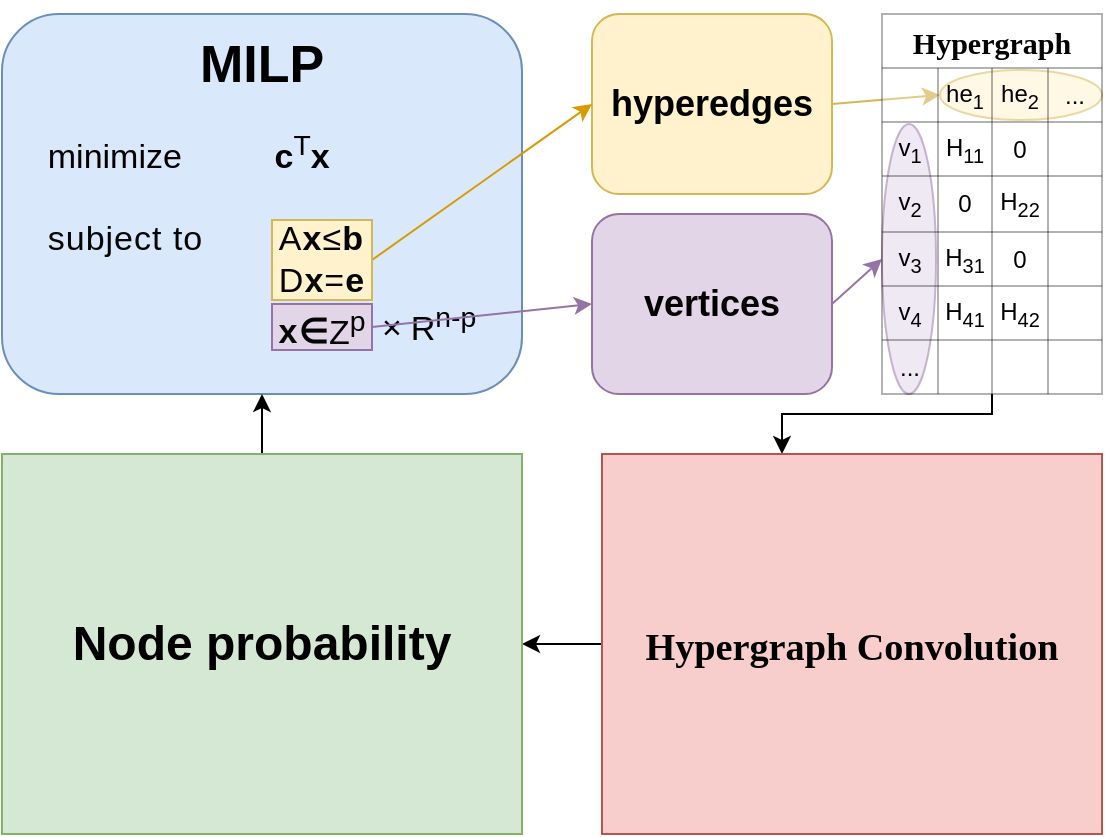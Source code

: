 <mxfile version="26.0.5">
  <diagram name="第 1 页" id="qtcAwMIbISXWxPpKAaWr">
    <mxGraphModel dx="357" dy="198" grid="1" gridSize="10" guides="1" tooltips="1" connect="1" arrows="1" fold="1" page="1" pageScale="1" pageWidth="827" pageHeight="1169" background="#ffffff" math="0" shadow="0">
      <root>
        <mxCell id="0" />
        <mxCell id="1" parent="0" />
        <mxCell id="U_zOW38wRWx0RITjFqNm-1" value="&lt;h1&gt;&lt;font style=&quot;font-size: 26px;&quot;&gt;MILP&lt;/font&gt;&lt;/h1&gt;&lt;div style=&quot;text-align: left;&quot;&gt;&lt;font style=&quot;font-size: 17px;&quot; face=&quot;Helvetica&quot;&gt;minimize&lt;span style=&quot;white-space: pre;&quot;&gt;&#x9;&lt;/span&gt;&lt;span style=&quot;white-space: pre;&quot;&gt;&#x9;&lt;/span&gt;&lt;b style=&quot;&quot;&gt;c&lt;/b&gt;&lt;sup style=&quot;&quot;&gt;T&lt;/sup&gt;&lt;b style=&quot;&quot;&gt;x&lt;/b&gt;&lt;/font&gt;&lt;/div&gt;&lt;div style=&quot;text-align: left;&quot;&gt;&lt;font style=&quot;font-size: 17px;&quot; face=&quot;Helvetica&quot;&gt;&lt;b style=&quot;&quot;&gt;&lt;br&gt;&lt;/b&gt;&lt;/font&gt;&lt;/div&gt;&lt;div style=&quot;text-align: left;&quot;&gt;&lt;font style=&quot;font-size: 17px;&quot; face=&quot;Helvetica&quot;&gt;&lt;span style=&quot;color: rgb(6, 6, 7); letter-spacing: 0.5px; text-wrap-mode: nowrap;&quot;&gt;subject&amp;nbsp;to&lt;/span&gt;&lt;/font&gt;&lt;span style=&quot;color: light-dark(rgb(6, 6, 7), rgb(232, 232, 233)); letter-spacing: 0.5px; white-space: pre; font-size: 17px; background-color: transparent;&quot;&gt;&#x9;&lt;/span&gt;&lt;/div&gt;&lt;div style=&quot;text-align: left;&quot;&gt;&lt;font style=&quot;font-size: 17px;&quot; face=&quot;Helvetica&quot;&gt;&lt;br&gt;&lt;/font&gt;&lt;/div&gt;&lt;div style=&quot;text-align: left;&quot;&gt;&lt;font style=&quot;font-size: 17px;&quot; face=&quot;Helvetica&quot;&gt;&lt;span style=&quot;color: rgb(6, 6, 7); letter-spacing: 0.5px; text-wrap-mode: nowrap;&quot;&gt;&lt;b&gt;&lt;span style=&quot;white-space: pre;&quot;&gt;&#x9;&lt;/span&gt;&lt;span style=&quot;white-space: pre;&quot;&gt;&#x9;&lt;/span&gt;&lt;span style=&quot;white-space: pre;&quot;&gt;&#x9;&lt;span style=&quot;white-space: pre;&quot;&gt;&#x9;&lt;/span&gt; &lt;/span&gt;&amp;nbsp;&amp;nbsp;&lt;/b&gt;&lt;/span&gt;&lt;span style=&quot;color: light-dark(rgb(0, 0, 0), rgb(255, 255, 255)); font-style: italic;&quot;&gt;×&lt;/span&gt;&lt;span style=&quot;color: light-dark(rgb(0, 0, 0), rgb(255, 255, 255)); font-style: italic;&quot;&gt;&amp;nbsp;&lt;/span&gt;&lt;span style=&quot;color: light-dark(rgb(0, 0, 0), rgb(255, 255, 255));&quot;&gt;R&lt;sup style=&quot;&quot;&gt;n-p&lt;/sup&gt;&lt;/span&gt;&lt;/font&gt;&lt;/div&gt;&lt;div style=&quot;text-align: left;&quot;&gt;&lt;br&gt;&lt;/div&gt;&lt;div style=&quot;text-align: left;&quot;&gt;&lt;br&gt;&lt;/div&gt;" style="rounded=1;whiteSpace=wrap;html=1;fillColor=#dae8fc;strokeColor=#6c8ebf;labelBackgroundColor=none;" parent="1" vertex="1">
          <mxGeometry x="120" y="220" width="260" height="190" as="geometry" />
        </mxCell>
        <mxCell id="U_zOW38wRWx0RITjFqNm-2" value="&lt;h2&gt;hyperedges&lt;/h2&gt;" style="rounded=1;whiteSpace=wrap;html=1;movable=1;resizable=1;rotatable=1;deletable=1;editable=1;locked=0;connectable=1;fillColor=#fff2cc;strokeColor=#d6b656;" parent="1" vertex="1">
          <mxGeometry x="415" y="220" width="120" height="90" as="geometry" />
        </mxCell>
        <mxCell id="U_zOW38wRWx0RITjFqNm-78" style="rounded=0;orthogonalLoop=1;jettySize=auto;html=1;exitX=1;exitY=0.5;exitDx=0;exitDy=0;entryX=0;entryY=0.5;entryDx=0;entryDy=0;fillColor=#e1d5e7;strokeColor=#9673a6;" parent="1" source="U_zOW38wRWx0RITjFqNm-3" target="U_zOW38wRWx0RITjFqNm-76" edge="1">
          <mxGeometry relative="1" as="geometry" />
        </mxCell>
        <mxCell id="U_zOW38wRWx0RITjFqNm-3" value="&lt;h2&gt;vertices&lt;/h2&gt;" style="rounded=1;whiteSpace=wrap;html=1;movable=1;resizable=1;rotatable=1;deletable=1;editable=1;locked=0;connectable=1;fillColor=#e1d5e7;strokeColor=#9673a6;" parent="1" vertex="1">
          <mxGeometry x="415" y="320" width="120" height="90" as="geometry" />
        </mxCell>
        <mxCell id="U_zOW38wRWx0RITjFqNm-9" style="rounded=0;orthogonalLoop=1;jettySize=auto;html=1;exitX=1;exitY=0.5;exitDx=0;exitDy=0;entryX=0;entryY=0.5;entryDx=0;entryDy=0;movable=1;resizable=1;rotatable=1;deletable=1;editable=1;locked=0;connectable=1;fillColor=#ffe6cc;strokeColor=#d79b00;" parent="1" source="U_zOW38wRWx0RITjFqNm-8" target="U_zOW38wRWx0RITjFqNm-2" edge="1">
          <mxGeometry relative="1" as="geometry" />
        </mxCell>
        <mxCell id="U_zOW38wRWx0RITjFqNm-8" value="&lt;div style=&quot;text-align: left;&quot;&gt;&lt;font style=&quot;font-size: 17px;&quot; face=&quot;Helvetica&quot;&gt;&lt;span style=&quot;color: rgb(6, 6, 7); letter-spacing: 0.5px; text-wrap-mode: nowrap;&quot;&gt;A&lt;b&gt;x&lt;/b&gt;&lt;/span&gt;&lt;span style=&quot;color: rgb(6, 6, 7); letter-spacing: 0.5px; text-wrap-mode: nowrap;&quot;&gt;≤&lt;b&gt;b&lt;/b&gt;&lt;/span&gt;&lt;/font&gt;&lt;/div&gt;&lt;div style=&quot;text-align: left;&quot;&gt;&lt;span style=&quot;color: rgb(6, 6, 7); letter-spacing: 0.5px; text-wrap-mode: nowrap;&quot;&gt;&lt;font style=&quot;font-size: 17px;&quot; face=&quot;Helvetica&quot;&gt;D&lt;b&gt;x&lt;/b&gt;=&lt;b&gt;e&lt;/b&gt;&lt;/font&gt;&lt;/span&gt;&lt;/div&gt;" style="rounded=0;whiteSpace=wrap;html=1;fillColor=#fff2cc;movable=1;resizable=1;rotatable=1;deletable=1;editable=1;locked=0;connectable=1;strokeColor=#d6b656;" parent="1" vertex="1">
          <mxGeometry x="255" y="323" width="50" height="40" as="geometry" />
        </mxCell>
        <mxCell id="U_zOW38wRWx0RITjFqNm-11" style="rounded=0;orthogonalLoop=1;jettySize=auto;html=1;exitX=1;exitY=0.5;exitDx=0;exitDy=0;entryX=0;entryY=0.5;entryDx=0;entryDy=0;movable=1;resizable=1;rotatable=1;deletable=1;editable=1;locked=0;connectable=1;fillColor=#e1d5e7;strokeColor=#9673a6;" parent="1" source="U_zOW38wRWx0RITjFqNm-10" target="U_zOW38wRWx0RITjFqNm-3" edge="1">
          <mxGeometry relative="1" as="geometry" />
        </mxCell>
        <mxCell id="U_zOW38wRWx0RITjFqNm-10" value="&lt;span style=&quot;font-size: 17px; text-align: left; text-wrap-mode: nowrap; color: rgb(6, 6, 7); letter-spacing: 0.5px;&quot;&gt;&lt;b&gt;x∈&lt;/b&gt;&lt;/span&gt;&lt;span style=&quot;color: light-dark(rgb(0, 0, 0), rgb(255, 255, 255)); font-size: 17px; text-align: left;&quot;&gt;Z&lt;sup&gt;p&lt;/sup&gt;&lt;/span&gt;" style="rounded=0;whiteSpace=wrap;html=1;fillColor=#e1d5e7;movable=1;resizable=1;rotatable=1;deletable=1;editable=1;locked=0;connectable=1;strokeColor=#9673a6;" parent="1" vertex="1">
          <mxGeometry x="255" y="365" width="50" height="23" as="geometry" />
        </mxCell>
        <mxCell id="U_zOW38wRWx0RITjFqNm-76" value="" style="ellipse;whiteSpace=wrap;html=1;fillStyle=auto;fillColor=#e1d5e7;strokeColor=#9673a6;opacity=75;" parent="1" vertex="1">
          <mxGeometry x="560" y="275" width="27" height="135" as="geometry" />
        </mxCell>
        <mxCell id="U_zOW38wRWx0RITjFqNm-79" value="" style="ellipse;whiteSpace=wrap;html=1;opacity=75;fillColor=#fff2cc;strokeColor=#d6b656;" parent="1" vertex="1">
          <mxGeometry x="589" y="248" width="81" height="25" as="geometry" />
        </mxCell>
        <mxCell id="U_zOW38wRWx0RITjFqNm-80" style="rounded=0;orthogonalLoop=1;jettySize=auto;html=1;exitX=1;exitY=0.5;exitDx=0;exitDy=0;entryX=0;entryY=0.5;entryDx=0;entryDy=0;fillColor=#fff2cc;strokeColor=#d6b656;" parent="1" source="U_zOW38wRWx0RITjFqNm-2" target="U_zOW38wRWx0RITjFqNm-79" edge="1">
          <mxGeometry relative="1" as="geometry" />
        </mxCell>
        <mxCell id="U_zOW38wRWx0RITjFqNm-91" style="edgeStyle=orthogonalEdgeStyle;rounded=0;orthogonalLoop=1;jettySize=auto;html=1;exitX=0.5;exitY=1;exitDx=0;exitDy=0;" parent="1" source="U_zOW38wRWx0RITjFqNm-39" target="U_zOW38wRWx0RITjFqNm-87" edge="1">
          <mxGeometry relative="1" as="geometry">
            <Array as="points">
              <mxPoint x="615" y="420" />
              <mxPoint x="510" y="420" />
            </Array>
          </mxGeometry>
        </mxCell>
        <mxCell id="U_zOW38wRWx0RITjFqNm-39" value="" style="shape=table;startSize=0;container=1;collapsible=0;childLayout=tableLayout;opacity=30;" parent="1" vertex="1">
          <mxGeometry x="560" y="220" width="110" height="190" as="geometry" />
        </mxCell>
        <mxCell id="U_zOW38wRWx0RITjFqNm-40" value="" style="shape=tableRow;horizontal=0;startSize=0;swimlaneHead=0;swimlaneBody=0;strokeColor=inherit;top=0;left=0;bottom=0;right=0;collapsible=0;dropTarget=0;fillColor=none;points=[[0,0.5],[1,0.5]];portConstraint=eastwest;" parent="U_zOW38wRWx0RITjFqNm-39" vertex="1">
          <mxGeometry width="110" height="27" as="geometry" />
        </mxCell>
        <mxCell id="U_zOW38wRWx0RITjFqNm-41" value="&lt;div&gt;&lt;span style=&quot;font-family: CMR12;&quot;&gt;&lt;font style=&quot;font-size: 15px;&quot;&gt;&lt;b&gt;Hypergraph&lt;/b&gt;&lt;/font&gt;&lt;/span&gt;&lt;/div&gt;" style="shape=partialRectangle;html=1;whiteSpace=wrap;connectable=0;strokeColor=inherit;overflow=hidden;fillColor=none;top=0;left=0;bottom=0;right=0;pointerEvents=1;rowspan=1;colspan=4;opacity=60;" parent="U_zOW38wRWx0RITjFqNm-40" vertex="1">
          <mxGeometry width="110" height="27" as="geometry">
            <mxRectangle width="28" height="27" as="alternateBounds" />
          </mxGeometry>
        </mxCell>
        <mxCell id="U_zOW38wRWx0RITjFqNm-42" value="" style="shape=partialRectangle;html=1;whiteSpace=wrap;connectable=0;strokeColor=inherit;overflow=hidden;fillColor=none;top=0;left=0;bottom=0;right=0;pointerEvents=1;" parent="U_zOW38wRWx0RITjFqNm-40" vertex="1" visible="0">
          <mxGeometry x="28" width="27" height="27" as="geometry">
            <mxRectangle width="27" height="27" as="alternateBounds" />
          </mxGeometry>
        </mxCell>
        <mxCell id="U_zOW38wRWx0RITjFqNm-43" value="" style="shape=partialRectangle;html=1;whiteSpace=wrap;connectable=0;strokeColor=inherit;overflow=hidden;fillColor=none;top=0;left=0;bottom=0;right=0;pointerEvents=1;" parent="U_zOW38wRWx0RITjFqNm-40" vertex="1" visible="0">
          <mxGeometry x="55" width="28" height="27" as="geometry">
            <mxRectangle width="28" height="27" as="alternateBounds" />
          </mxGeometry>
        </mxCell>
        <mxCell id="U_zOW38wRWx0RITjFqNm-44" value="" style="shape=partialRectangle;html=1;whiteSpace=wrap;connectable=0;strokeColor=inherit;overflow=hidden;fillColor=none;top=0;left=0;bottom=0;right=0;pointerEvents=1;" parent="U_zOW38wRWx0RITjFqNm-40" vertex="1" visible="0">
          <mxGeometry x="83" width="27" height="27" as="geometry">
            <mxRectangle width="27" height="27" as="alternateBounds" />
          </mxGeometry>
        </mxCell>
        <mxCell id="U_zOW38wRWx0RITjFqNm-45" value="" style="shape=tableRow;horizontal=0;startSize=0;swimlaneHead=0;swimlaneBody=0;strokeColor=inherit;top=0;left=0;bottom=0;right=0;collapsible=0;dropTarget=0;fillColor=none;points=[[0,0.5],[1,0.5]];portConstraint=eastwest;" parent="U_zOW38wRWx0RITjFqNm-39" vertex="1">
          <mxGeometry y="27" width="110" height="27" as="geometry" />
        </mxCell>
        <mxCell id="U_zOW38wRWx0RITjFqNm-46" value="" style="shape=partialRectangle;html=1;whiteSpace=wrap;connectable=0;strokeColor=inherit;overflow=hidden;fillColor=none;top=0;left=0;bottom=0;right=0;pointerEvents=1;" parent="U_zOW38wRWx0RITjFqNm-45" vertex="1">
          <mxGeometry width="28" height="27" as="geometry">
            <mxRectangle width="28" height="27" as="alternateBounds" />
          </mxGeometry>
        </mxCell>
        <mxCell id="U_zOW38wRWx0RITjFqNm-47" value="he&lt;sub&gt;1&lt;/sub&gt;" style="shape=partialRectangle;html=1;whiteSpace=wrap;connectable=0;strokeColor=inherit;overflow=hidden;fillColor=none;top=0;left=0;bottom=0;right=0;pointerEvents=1;" parent="U_zOW38wRWx0RITjFqNm-45" vertex="1">
          <mxGeometry x="28" width="27" height="27" as="geometry">
            <mxRectangle width="27" height="27" as="alternateBounds" />
          </mxGeometry>
        </mxCell>
        <mxCell id="U_zOW38wRWx0RITjFqNm-48" value="he&lt;sub&gt;2&lt;/sub&gt;" style="shape=partialRectangle;html=1;whiteSpace=wrap;connectable=0;strokeColor=inherit;overflow=hidden;fillColor=none;top=0;left=0;bottom=0;right=0;pointerEvents=1;" parent="U_zOW38wRWx0RITjFqNm-45" vertex="1">
          <mxGeometry x="55" width="28" height="27" as="geometry">
            <mxRectangle width="28" height="27" as="alternateBounds" />
          </mxGeometry>
        </mxCell>
        <mxCell id="U_zOW38wRWx0RITjFqNm-49" value="..." style="shape=partialRectangle;html=1;whiteSpace=wrap;connectable=0;strokeColor=inherit;overflow=hidden;fillColor=none;top=0;left=0;bottom=0;right=0;pointerEvents=1;" parent="U_zOW38wRWx0RITjFqNm-45" vertex="1">
          <mxGeometry x="83" width="27" height="27" as="geometry">
            <mxRectangle width="27" height="27" as="alternateBounds" />
          </mxGeometry>
        </mxCell>
        <mxCell id="U_zOW38wRWx0RITjFqNm-50" value="" style="shape=tableRow;horizontal=0;startSize=0;swimlaneHead=0;swimlaneBody=0;strokeColor=inherit;top=0;left=0;bottom=0;right=0;collapsible=0;dropTarget=0;fillColor=none;points=[[0,0.5],[1,0.5]];portConstraint=eastwest;" parent="U_zOW38wRWx0RITjFqNm-39" vertex="1">
          <mxGeometry y="54" width="110" height="27" as="geometry" />
        </mxCell>
        <mxCell id="U_zOW38wRWx0RITjFqNm-51" value="v&lt;sub&gt;1&lt;/sub&gt;" style="shape=partialRectangle;html=1;whiteSpace=wrap;connectable=0;strokeColor=inherit;overflow=hidden;fillColor=none;top=0;left=0;bottom=0;right=0;pointerEvents=1;" parent="U_zOW38wRWx0RITjFqNm-50" vertex="1">
          <mxGeometry width="28" height="27" as="geometry">
            <mxRectangle width="28" height="27" as="alternateBounds" />
          </mxGeometry>
        </mxCell>
        <mxCell id="U_zOW38wRWx0RITjFqNm-52" value="H&lt;sub&gt;11&lt;/sub&gt;" style="shape=partialRectangle;html=1;whiteSpace=wrap;connectable=0;strokeColor=inherit;overflow=hidden;fillColor=none;top=0;left=0;bottom=0;right=0;pointerEvents=1;" parent="U_zOW38wRWx0RITjFqNm-50" vertex="1">
          <mxGeometry x="28" width="27" height="27" as="geometry">
            <mxRectangle width="27" height="27" as="alternateBounds" />
          </mxGeometry>
        </mxCell>
        <mxCell id="U_zOW38wRWx0RITjFqNm-53" value="0" style="shape=partialRectangle;html=1;whiteSpace=wrap;connectable=0;strokeColor=inherit;overflow=hidden;fillColor=none;top=0;left=0;bottom=0;right=0;pointerEvents=1;" parent="U_zOW38wRWx0RITjFqNm-50" vertex="1">
          <mxGeometry x="55" width="28" height="27" as="geometry">
            <mxRectangle width="28" height="27" as="alternateBounds" />
          </mxGeometry>
        </mxCell>
        <mxCell id="U_zOW38wRWx0RITjFqNm-54" value="" style="shape=partialRectangle;html=1;whiteSpace=wrap;connectable=0;strokeColor=inherit;overflow=hidden;fillColor=none;top=0;left=0;bottom=0;right=0;pointerEvents=1;" parent="U_zOW38wRWx0RITjFqNm-50" vertex="1">
          <mxGeometry x="83" width="27" height="27" as="geometry">
            <mxRectangle width="27" height="27" as="alternateBounds" />
          </mxGeometry>
        </mxCell>
        <mxCell id="U_zOW38wRWx0RITjFqNm-55" value="" style="shape=tableRow;horizontal=0;startSize=0;swimlaneHead=0;swimlaneBody=0;strokeColor=inherit;top=0;left=0;bottom=0;right=0;collapsible=0;dropTarget=0;fillColor=none;points=[[0,0.5],[1,0.5]];portConstraint=eastwest;" parent="U_zOW38wRWx0RITjFqNm-39" vertex="1">
          <mxGeometry y="81" width="110" height="28" as="geometry" />
        </mxCell>
        <mxCell id="U_zOW38wRWx0RITjFqNm-56" value="v&lt;sub&gt;2&lt;/sub&gt;" style="shape=partialRectangle;html=1;whiteSpace=wrap;connectable=0;strokeColor=inherit;overflow=hidden;fillColor=none;top=0;left=0;bottom=0;right=0;pointerEvents=1;" parent="U_zOW38wRWx0RITjFqNm-55" vertex="1">
          <mxGeometry width="28" height="28" as="geometry">
            <mxRectangle width="28" height="28" as="alternateBounds" />
          </mxGeometry>
        </mxCell>
        <mxCell id="U_zOW38wRWx0RITjFqNm-57" value="0" style="shape=partialRectangle;html=1;whiteSpace=wrap;connectable=0;strokeColor=inherit;overflow=hidden;fillColor=none;top=0;left=0;bottom=0;right=0;pointerEvents=1;" parent="U_zOW38wRWx0RITjFqNm-55" vertex="1">
          <mxGeometry x="28" width="27" height="28" as="geometry">
            <mxRectangle width="27" height="28" as="alternateBounds" />
          </mxGeometry>
        </mxCell>
        <mxCell id="U_zOW38wRWx0RITjFqNm-58" value="H&lt;sub&gt;22&lt;/sub&gt;" style="shape=partialRectangle;html=1;whiteSpace=wrap;connectable=0;strokeColor=inherit;overflow=hidden;fillColor=none;top=0;left=0;bottom=0;right=0;pointerEvents=1;" parent="U_zOW38wRWx0RITjFqNm-55" vertex="1">
          <mxGeometry x="55" width="28" height="28" as="geometry">
            <mxRectangle width="28" height="28" as="alternateBounds" />
          </mxGeometry>
        </mxCell>
        <mxCell id="U_zOW38wRWx0RITjFqNm-59" value="" style="shape=partialRectangle;html=1;whiteSpace=wrap;connectable=0;strokeColor=inherit;overflow=hidden;fillColor=none;top=0;left=0;bottom=0;right=0;pointerEvents=1;" parent="U_zOW38wRWx0RITjFqNm-55" vertex="1">
          <mxGeometry x="83" width="27" height="28" as="geometry">
            <mxRectangle width="27" height="28" as="alternateBounds" />
          </mxGeometry>
        </mxCell>
        <mxCell id="U_zOW38wRWx0RITjFqNm-60" value="" style="shape=tableRow;horizontal=0;startSize=0;swimlaneHead=0;swimlaneBody=0;strokeColor=inherit;top=0;left=0;bottom=0;right=0;collapsible=0;dropTarget=0;fillColor=none;points=[[0,0.5],[1,0.5]];portConstraint=eastwest;" parent="U_zOW38wRWx0RITjFqNm-39" vertex="1">
          <mxGeometry y="109" width="110" height="27" as="geometry" />
        </mxCell>
        <mxCell id="U_zOW38wRWx0RITjFqNm-61" value="v&lt;sub&gt;3&lt;/sub&gt;" style="shape=partialRectangle;html=1;whiteSpace=wrap;connectable=0;strokeColor=inherit;overflow=hidden;fillColor=none;top=0;left=0;bottom=0;right=0;pointerEvents=1;" parent="U_zOW38wRWx0RITjFqNm-60" vertex="1">
          <mxGeometry width="28" height="27" as="geometry">
            <mxRectangle width="28" height="27" as="alternateBounds" />
          </mxGeometry>
        </mxCell>
        <mxCell id="U_zOW38wRWx0RITjFqNm-62" value="H&lt;sub&gt;31&lt;/sub&gt;" style="shape=partialRectangle;html=1;whiteSpace=wrap;connectable=0;strokeColor=inherit;overflow=hidden;fillColor=none;top=0;left=0;bottom=0;right=0;pointerEvents=1;" parent="U_zOW38wRWx0RITjFqNm-60" vertex="1">
          <mxGeometry x="28" width="27" height="27" as="geometry">
            <mxRectangle width="27" height="27" as="alternateBounds" />
          </mxGeometry>
        </mxCell>
        <mxCell id="U_zOW38wRWx0RITjFqNm-63" value="0" style="shape=partialRectangle;html=1;whiteSpace=wrap;connectable=0;strokeColor=inherit;overflow=hidden;fillColor=none;top=0;left=0;bottom=0;right=0;pointerEvents=1;" parent="U_zOW38wRWx0RITjFqNm-60" vertex="1">
          <mxGeometry x="55" width="28" height="27" as="geometry">
            <mxRectangle width="28" height="27" as="alternateBounds" />
          </mxGeometry>
        </mxCell>
        <mxCell id="U_zOW38wRWx0RITjFqNm-64" value="" style="shape=partialRectangle;html=1;whiteSpace=wrap;connectable=0;strokeColor=inherit;overflow=hidden;fillColor=none;top=0;left=0;bottom=0;right=0;pointerEvents=1;" parent="U_zOW38wRWx0RITjFqNm-60" vertex="1">
          <mxGeometry x="83" width="27" height="27" as="geometry">
            <mxRectangle width="27" height="27" as="alternateBounds" />
          </mxGeometry>
        </mxCell>
        <mxCell id="U_zOW38wRWx0RITjFqNm-65" value="" style="shape=tableRow;horizontal=0;startSize=0;swimlaneHead=0;swimlaneBody=0;strokeColor=inherit;top=0;left=0;bottom=0;right=0;collapsible=0;dropTarget=0;fillColor=none;points=[[0,0.5],[1,0.5]];portConstraint=eastwest;" parent="U_zOW38wRWx0RITjFqNm-39" vertex="1">
          <mxGeometry y="136" width="110" height="27" as="geometry" />
        </mxCell>
        <mxCell id="U_zOW38wRWx0RITjFqNm-66" value="v&lt;sub&gt;4&lt;/sub&gt;" style="shape=partialRectangle;html=1;whiteSpace=wrap;connectable=0;strokeColor=inherit;overflow=hidden;fillColor=none;top=0;left=0;bottom=0;right=0;pointerEvents=1;" parent="U_zOW38wRWx0RITjFqNm-65" vertex="1">
          <mxGeometry width="28" height="27" as="geometry">
            <mxRectangle width="28" height="27" as="alternateBounds" />
          </mxGeometry>
        </mxCell>
        <mxCell id="U_zOW38wRWx0RITjFqNm-67" value="H&lt;sub&gt;41&lt;/sub&gt;" style="shape=partialRectangle;html=1;whiteSpace=wrap;connectable=0;strokeColor=inherit;overflow=hidden;fillColor=none;top=0;left=0;bottom=0;right=0;pointerEvents=1;" parent="U_zOW38wRWx0RITjFqNm-65" vertex="1">
          <mxGeometry x="28" width="27" height="27" as="geometry">
            <mxRectangle width="27" height="27" as="alternateBounds" />
          </mxGeometry>
        </mxCell>
        <mxCell id="U_zOW38wRWx0RITjFqNm-68" value="H&lt;sub&gt;42&lt;/sub&gt;" style="shape=partialRectangle;html=1;whiteSpace=wrap;connectable=0;strokeColor=inherit;overflow=hidden;fillColor=none;top=0;left=0;bottom=0;right=0;pointerEvents=1;" parent="U_zOW38wRWx0RITjFqNm-65" vertex="1">
          <mxGeometry x="55" width="28" height="27" as="geometry">
            <mxRectangle width="28" height="27" as="alternateBounds" />
          </mxGeometry>
        </mxCell>
        <mxCell id="U_zOW38wRWx0RITjFqNm-69" value="" style="shape=partialRectangle;html=1;whiteSpace=wrap;connectable=0;strokeColor=inherit;overflow=hidden;fillColor=none;top=0;left=0;bottom=0;right=0;pointerEvents=1;" parent="U_zOW38wRWx0RITjFqNm-65" vertex="1">
          <mxGeometry x="83" width="27" height="27" as="geometry">
            <mxRectangle width="27" height="27" as="alternateBounds" />
          </mxGeometry>
        </mxCell>
        <mxCell id="U_zOW38wRWx0RITjFqNm-70" value="" style="shape=tableRow;horizontal=0;startSize=0;swimlaneHead=0;swimlaneBody=0;strokeColor=inherit;top=0;left=0;bottom=0;right=0;collapsible=0;dropTarget=0;fillColor=none;points=[[0,0.5],[1,0.5]];portConstraint=eastwest;" parent="U_zOW38wRWx0RITjFqNm-39" vertex="1">
          <mxGeometry y="163" width="110" height="27" as="geometry" />
        </mxCell>
        <mxCell id="U_zOW38wRWx0RITjFqNm-71" value="..." style="shape=partialRectangle;html=1;whiteSpace=wrap;connectable=0;strokeColor=inherit;overflow=hidden;fillColor=none;top=0;left=0;bottom=0;right=0;pointerEvents=1;" parent="U_zOW38wRWx0RITjFqNm-70" vertex="1">
          <mxGeometry width="28" height="27" as="geometry">
            <mxRectangle width="28" height="27" as="alternateBounds" />
          </mxGeometry>
        </mxCell>
        <mxCell id="U_zOW38wRWx0RITjFqNm-72" value="" style="shape=partialRectangle;html=1;whiteSpace=wrap;connectable=0;strokeColor=inherit;overflow=hidden;fillColor=none;top=0;left=0;bottom=0;right=0;pointerEvents=1;" parent="U_zOW38wRWx0RITjFqNm-70" vertex="1">
          <mxGeometry x="28" width="27" height="27" as="geometry">
            <mxRectangle width="27" height="27" as="alternateBounds" />
          </mxGeometry>
        </mxCell>
        <mxCell id="U_zOW38wRWx0RITjFqNm-73" value="" style="shape=partialRectangle;html=1;whiteSpace=wrap;connectable=0;strokeColor=inherit;overflow=hidden;fillColor=none;top=0;left=0;bottom=0;right=0;pointerEvents=1;" parent="U_zOW38wRWx0RITjFqNm-70" vertex="1">
          <mxGeometry x="55" width="28" height="27" as="geometry">
            <mxRectangle width="28" height="27" as="alternateBounds" />
          </mxGeometry>
        </mxCell>
        <mxCell id="U_zOW38wRWx0RITjFqNm-74" value="" style="shape=partialRectangle;html=1;whiteSpace=wrap;connectable=0;strokeColor=inherit;overflow=hidden;fillColor=none;top=0;left=0;bottom=0;right=0;pointerEvents=1;opacity=60;" parent="U_zOW38wRWx0RITjFqNm-70" vertex="1">
          <mxGeometry x="83" width="27" height="27" as="geometry">
            <mxRectangle width="27" height="27" as="alternateBounds" />
          </mxGeometry>
        </mxCell>
        <mxCell id="U_zOW38wRWx0RITjFqNm-93" style="edgeStyle=orthogonalEdgeStyle;rounded=0;orthogonalLoop=1;jettySize=auto;html=1;exitX=0;exitY=0.5;exitDx=0;exitDy=0;entryX=1;entryY=0.5;entryDx=0;entryDy=0;" parent="1" source="U_zOW38wRWx0RITjFqNm-87" target="U_zOW38wRWx0RITjFqNm-89" edge="1">
          <mxGeometry relative="1" as="geometry" />
        </mxCell>
        <mxCell id="U_zOW38wRWx0RITjFqNm-87" value="&lt;h1&gt;&lt;span style=&quot;font-size: 14.346pt; font-family: CMR12;&quot;&gt;Hypergraph Convolution&lt;/span&gt;&lt;/h1&gt;" style="rounded=0;whiteSpace=wrap;html=1;fillColor=#f8cecc;strokeColor=#b85450;" parent="1" vertex="1">
          <mxGeometry x="420" y="440" width="250" height="190" as="geometry" />
        </mxCell>
        <mxCell id="U_zOW38wRWx0RITjFqNm-96" style="edgeStyle=orthogonalEdgeStyle;rounded=0;orthogonalLoop=1;jettySize=auto;html=1;exitX=0.5;exitY=0;exitDx=0;exitDy=0;entryX=0.5;entryY=1;entryDx=0;entryDy=0;" parent="1" source="U_zOW38wRWx0RITjFqNm-89" target="U_zOW38wRWx0RITjFqNm-1" edge="1">
          <mxGeometry relative="1" as="geometry" />
        </mxCell>
        <mxCell id="U_zOW38wRWx0RITjFqNm-89" value="&lt;h1&gt;Node probability&lt;/h1&gt;" style="whiteSpace=wrap;html=1;fillColor=#d5e8d4;strokeColor=#82b366;rounded=0;" parent="1" vertex="1">
          <mxGeometry x="120" y="440" width="260" height="190" as="geometry" />
        </mxCell>
      </root>
    </mxGraphModel>
  </diagram>
</mxfile>
